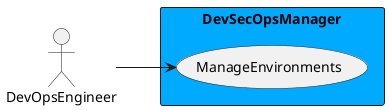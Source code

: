 @startuml

left to right direction
Actor "DevOpsEngineer" as DevOpsEngineer


rectangle "DevSecOpsManager" #00aaff {
usecase "ManageEnvironments" as ManageEnvironments
    DevOpsEngineer --> ManageEnvironments
    }


@enduml
